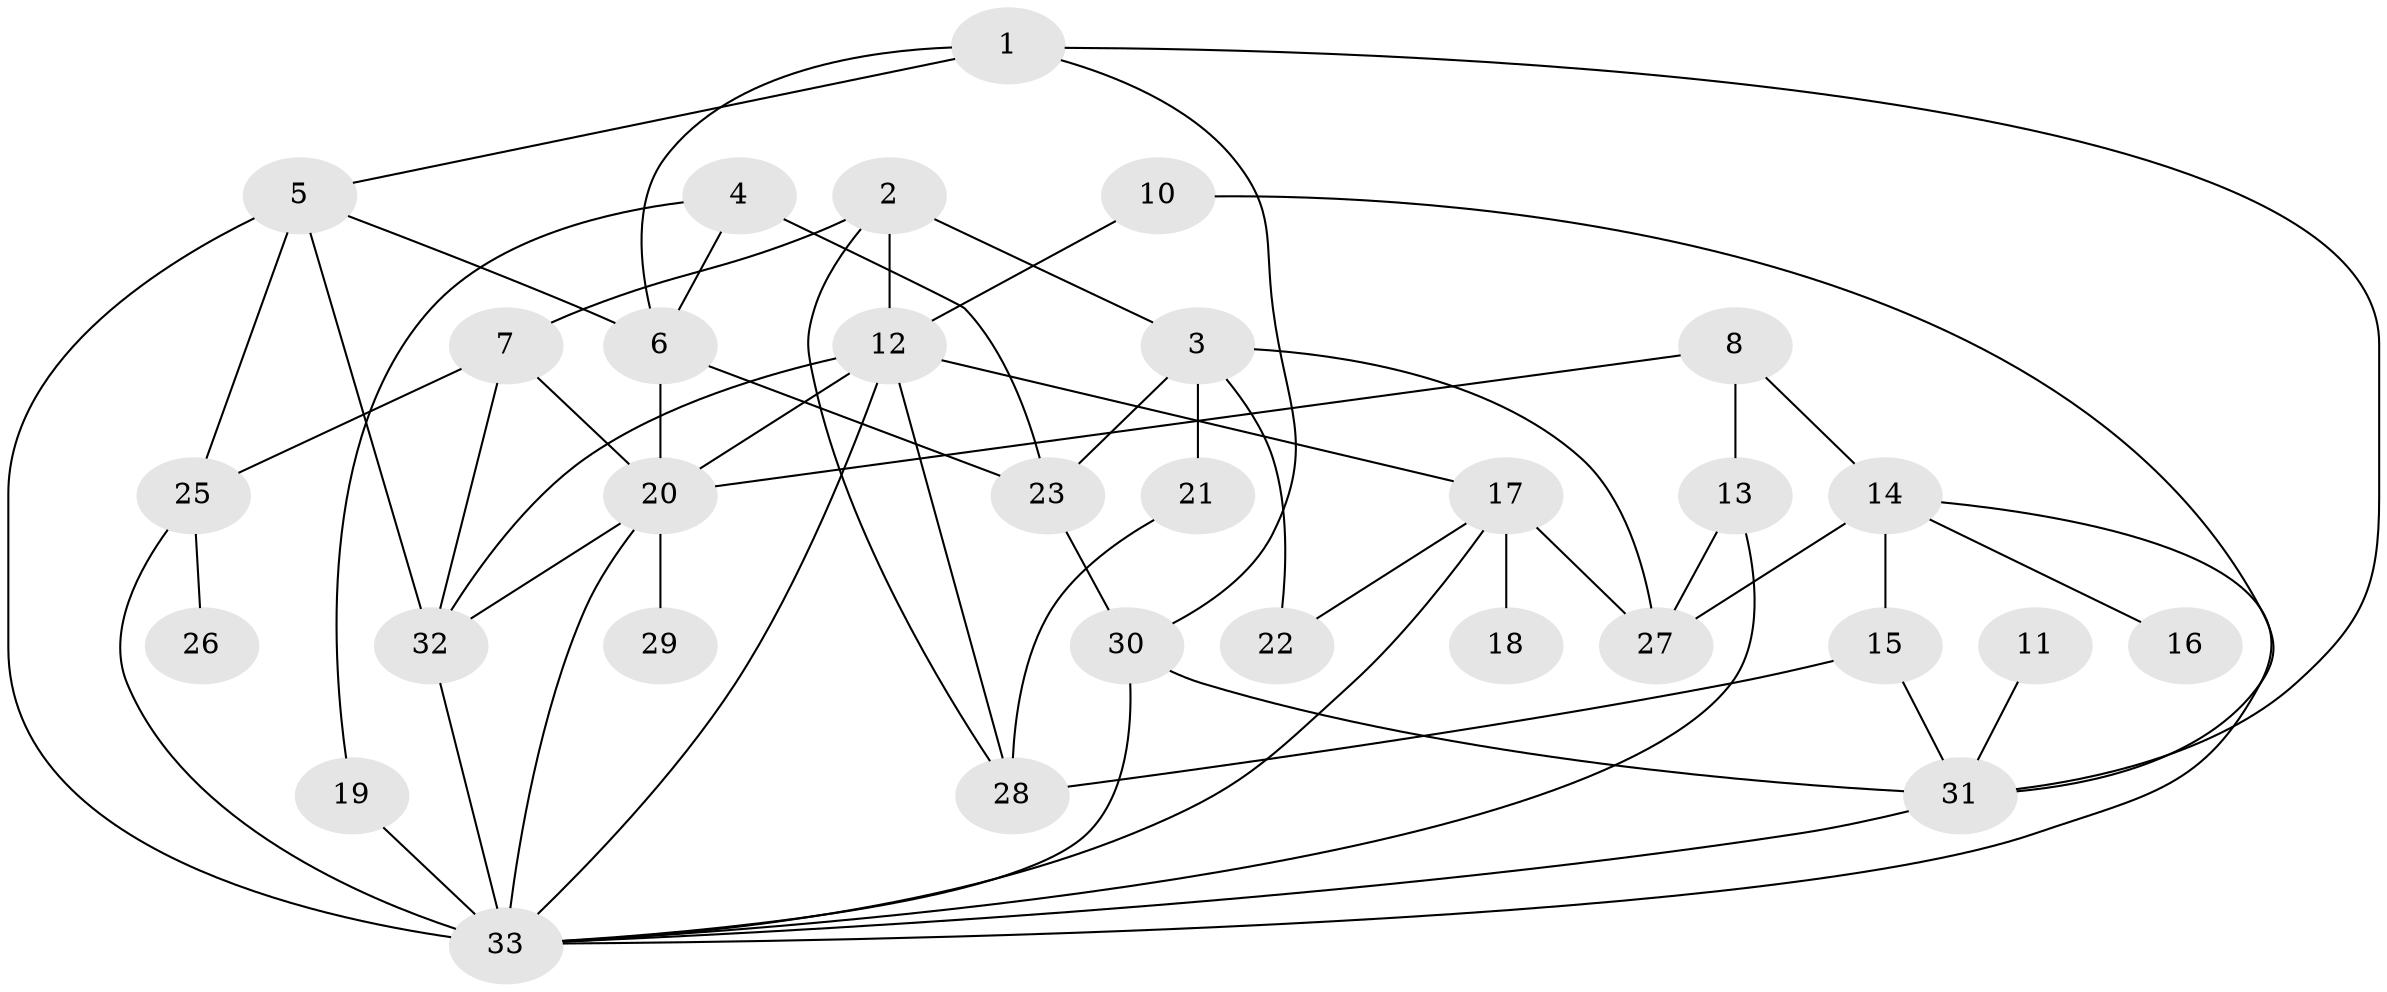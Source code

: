 // original degree distribution, {1: 0.16666666666666666, 2: 0.19696969696969696, 4: 0.16666666666666666, 3: 0.30303030303030304, 7: 0.015151515151515152, 5: 0.09090909090909091, 10: 0.015151515151515152, 0: 0.030303030303030304, 6: 0.015151515151515152}
// Generated by graph-tools (version 1.1) at 2025/00/03/09/25 03:00:44]
// undirected, 31 vertices, 59 edges
graph export_dot {
graph [start="1"]
  node [color=gray90,style=filled];
  1;
  2;
  3;
  4;
  5;
  6;
  7;
  8;
  10;
  11;
  12;
  13;
  14;
  15;
  16;
  17;
  18;
  19;
  20;
  21;
  22;
  23;
  25;
  26;
  27;
  28;
  29;
  30;
  31;
  32;
  33;
  1 -- 5 [weight=1.0];
  1 -- 6 [weight=1.0];
  1 -- 30 [weight=1.0];
  1 -- 31 [weight=1.0];
  2 -- 3 [weight=1.0];
  2 -- 7 [weight=1.0];
  2 -- 12 [weight=1.0];
  2 -- 28 [weight=1.0];
  3 -- 21 [weight=1.0];
  3 -- 22 [weight=1.0];
  3 -- 23 [weight=1.0];
  3 -- 27 [weight=1.0];
  4 -- 6 [weight=1.0];
  4 -- 19 [weight=1.0];
  4 -- 23 [weight=1.0];
  5 -- 6 [weight=1.0];
  5 -- 25 [weight=1.0];
  5 -- 32 [weight=1.0];
  5 -- 33 [weight=2.0];
  6 -- 20 [weight=1.0];
  6 -- 23 [weight=1.0];
  7 -- 20 [weight=1.0];
  7 -- 25 [weight=1.0];
  7 -- 32 [weight=1.0];
  8 -- 13 [weight=1.0];
  8 -- 14 [weight=1.0];
  8 -- 20 [weight=1.0];
  10 -- 12 [weight=1.0];
  10 -- 31 [weight=1.0];
  11 -- 31 [weight=1.0];
  12 -- 17 [weight=1.0];
  12 -- 20 [weight=1.0];
  12 -- 28 [weight=1.0];
  12 -- 32 [weight=2.0];
  12 -- 33 [weight=1.0];
  13 -- 27 [weight=1.0];
  13 -- 33 [weight=1.0];
  14 -- 15 [weight=1.0];
  14 -- 16 [weight=1.0];
  14 -- 27 [weight=1.0];
  14 -- 33 [weight=1.0];
  15 -- 28 [weight=1.0];
  15 -- 31 [weight=1.0];
  17 -- 18 [weight=1.0];
  17 -- 22 [weight=1.0];
  17 -- 27 [weight=1.0];
  17 -- 33 [weight=1.0];
  19 -- 33 [weight=2.0];
  20 -- 29 [weight=1.0];
  20 -- 32 [weight=1.0];
  20 -- 33 [weight=1.0];
  21 -- 28 [weight=1.0];
  23 -- 30 [weight=1.0];
  25 -- 26 [weight=1.0];
  25 -- 33 [weight=1.0];
  30 -- 31 [weight=1.0];
  30 -- 33 [weight=1.0];
  31 -- 33 [weight=1.0];
  32 -- 33 [weight=2.0];
}
